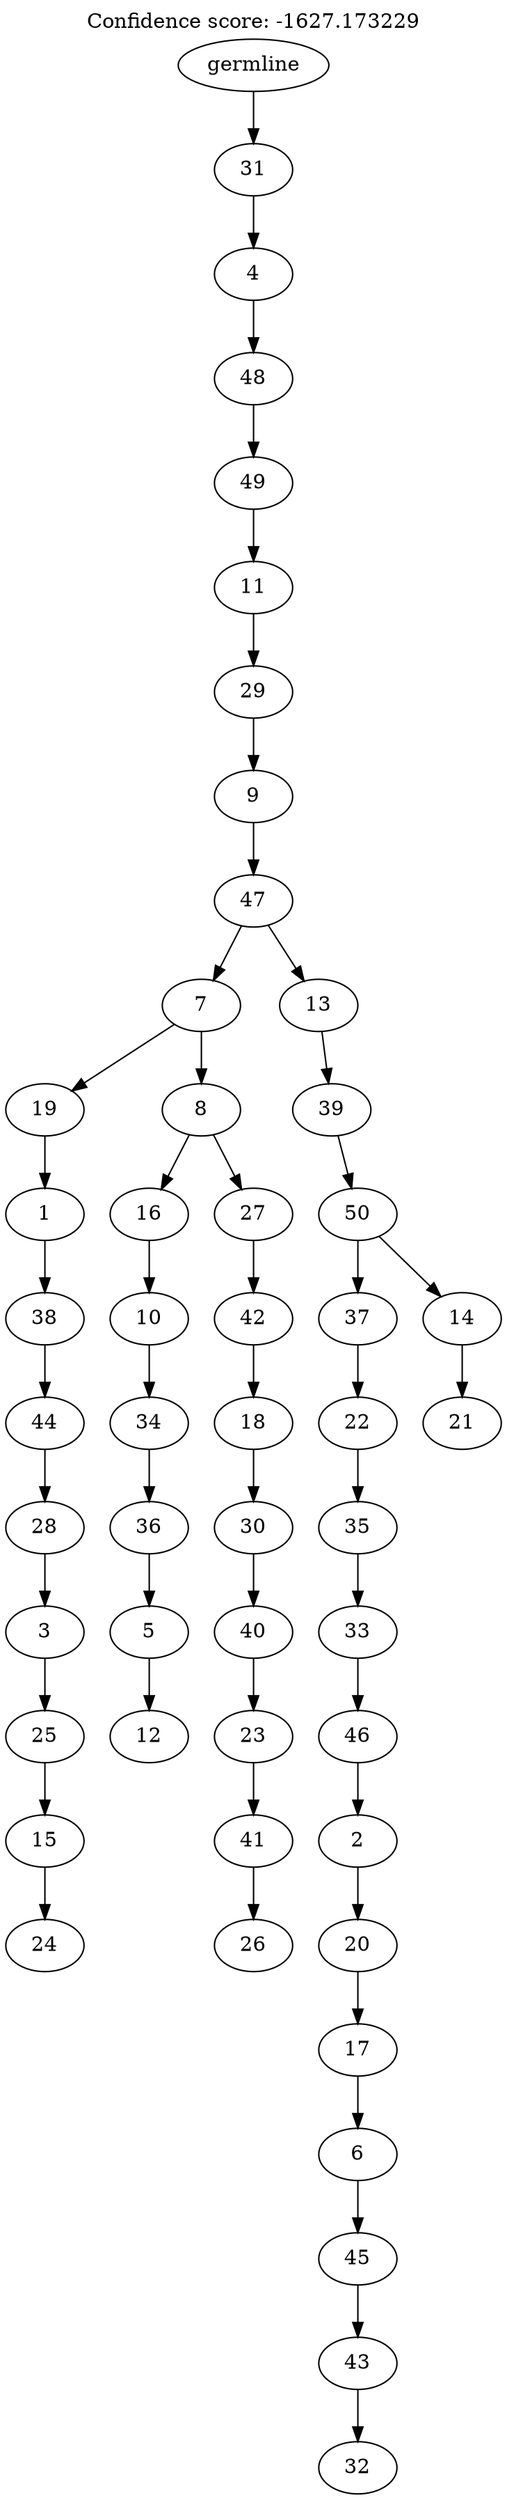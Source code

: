 digraph g {
	"49" -> "50";
	"50" [label="24"];
	"48" -> "49";
	"49" [label="15"];
	"47" -> "48";
	"48" [label="25"];
	"46" -> "47";
	"47" [label="3"];
	"45" -> "46";
	"46" [label="28"];
	"44" -> "45";
	"45" [label="44"];
	"43" -> "44";
	"44" [label="38"];
	"42" -> "43";
	"43" [label="1"];
	"40" -> "41";
	"41" [label="12"];
	"39" -> "40";
	"40" [label="5"];
	"38" -> "39";
	"39" [label="36"];
	"37" -> "38";
	"38" [label="34"];
	"36" -> "37";
	"37" [label="10"];
	"34" -> "35";
	"35" [label="26"];
	"33" -> "34";
	"34" [label="41"];
	"32" -> "33";
	"33" [label="23"];
	"31" -> "32";
	"32" [label="40"];
	"30" -> "31";
	"31" [label="30"];
	"29" -> "30";
	"30" [label="18"];
	"28" -> "29";
	"29" [label="42"];
	"27" -> "28";
	"28" [label="27"];
	"27" -> "36";
	"36" [label="16"];
	"26" -> "27";
	"27" [label="8"];
	"26" -> "42";
	"42" [label="19"];
	"24" -> "25";
	"25" [label="32"];
	"23" -> "24";
	"24" [label="43"];
	"22" -> "23";
	"23" [label="45"];
	"21" -> "22";
	"22" [label="6"];
	"20" -> "21";
	"21" [label="17"];
	"19" -> "20";
	"20" [label="20"];
	"18" -> "19";
	"19" [label="2"];
	"17" -> "18";
	"18" [label="46"];
	"16" -> "17";
	"17" [label="33"];
	"15" -> "16";
	"16" [label="35"];
	"14" -> "15";
	"15" [label="22"];
	"12" -> "13";
	"13" [label="21"];
	"11" -> "12";
	"12" [label="14"];
	"11" -> "14";
	"14" [label="37"];
	"10" -> "11";
	"11" [label="50"];
	"9" -> "10";
	"10" [label="39"];
	"8" -> "9";
	"9" [label="13"];
	"8" -> "26";
	"26" [label="7"];
	"7" -> "8";
	"8" [label="47"];
	"6" -> "7";
	"7" [label="9"];
	"5" -> "6";
	"6" [label="29"];
	"4" -> "5";
	"5" [label="11"];
	"3" -> "4";
	"4" [label="49"];
	"2" -> "3";
	"3" [label="48"];
	"1" -> "2";
	"2" [label="4"];
	"0" -> "1";
	"1" [label="31"];
	"0" [label="germline"];
	labelloc="t";
	label="Confidence score: -1627.173229";
}
